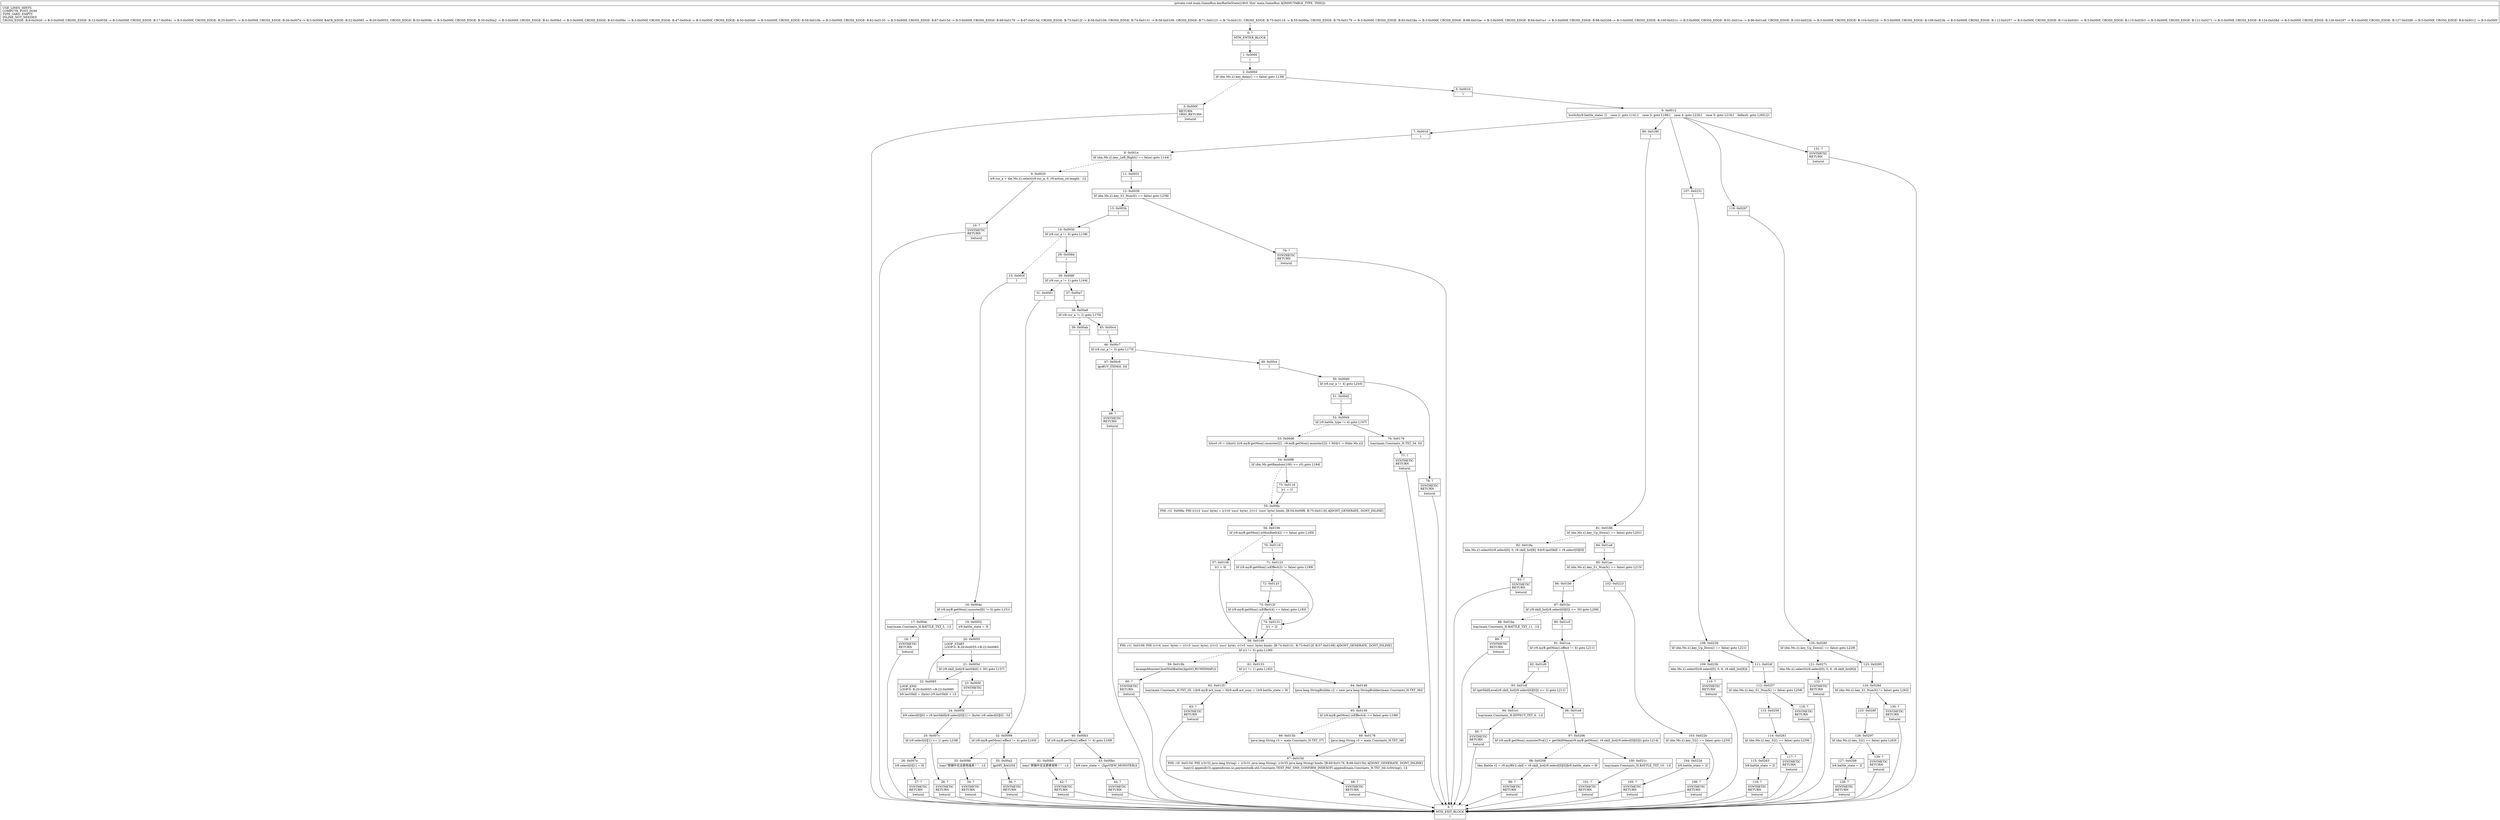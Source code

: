digraph "CFG formain.GameRun.keyBattleState()V" {
Node_0 [shape=record,label="{0\:\ ?|MTH_ENTER_BLOCK\l|l}"];
Node_1 [shape=record,label="{1\:\ 0x0000|l}"];
Node_2 [shape=record,label="{2\:\ 0x000d|lif (dm.Ms.i().key_delay() == false) goto L138l}"];
Node_3 [shape=record,label="{3\:\ 0x000f|RETURN\lORIG_RETURN\l|lreturnl}"];
Node_4 [shape=record,label="{4\:\ ?|MTH_EXIT_BLOCK\l|l}"];
Node_5 [shape=record,label="{5\:\ 0x0010|l}"];
Node_6 [shape=record,label="{6\:\ 0x0012|lswitch(r9.battle_state) \{l    case 2: goto L141;l    case 3: goto L198;l    case 4: goto L226;l    case 5: goto L218;l    default: goto L265;l\}l}"];
Node_7 [shape=record,label="{7\:\ 0x0016|l}"];
Node_8 [shape=record,label="{8\:\ 0x001e|lif (dm.Ms.i().key_Left_Right() == false) goto L144l}"];
Node_9 [shape=record,label="{9\:\ 0x0020|lr9.cur_a = dm.Ms.i().select(r9.cur_a, 0, r9.action_str.length \- 1)l}"];
Node_10 [shape=record,label="{10\:\ ?|SYNTHETIC\lRETURN\l|lreturnl}"];
Node_11 [shape=record,label="{11\:\ 0x0031|l}"];
Node_12 [shape=record,label="{12\:\ 0x0039|lif (dm.Ms.i().key_S1_Num5() == false) goto L236l}"];
Node_13 [shape=record,label="{13\:\ 0x003b|l}"];
Node_14 [shape=record,label="{14\:\ 0x003d|lif (r9.cur_a != 0) goto L158l}"];
Node_15 [shape=record,label="{15\:\ 0x003f|l}"];
Node_16 [shape=record,label="{16\:\ 0x004a|lif (r9.myB.getMon().monster[6] != 0) goto L151l}"];
Node_17 [shape=record,label="{17\:\ 0x004c|lsay(main.Constants_H.BATTLE_TXT_5, \-1)l}"];
Node_18 [shape=record,label="{18\:\ ?|SYNTHETIC\lRETURN\l|lreturnl}"];
Node_19 [shape=record,label="{19\:\ 0x0052|lr9.battle_state = 3l}"];
Node_20 [shape=record,label="{20\:\ 0x0055|LOOP_START\lLOOP:0: B:20:0x0055\-\>B:22:0x0085\l|l}"];
Node_21 [shape=record,label="{21\:\ 0x005d|lif (r9.skill_list[r9.lastSkill] \> 30) goto L157l}"];
Node_22 [shape=record,label="{22\:\ 0x0085|LOOP_END\lLOOP:0: B:20:0x0055\-\>B:22:0x0085\l|lr9.lastSkill = (byte) (r9.lastSkill + 1)l}"];
Node_23 [shape=record,label="{23\:\ 0x005f|SYNTHETIC\l|l}"];
Node_24 [shape=record,label="{24\:\ 0x005f|lr9.select[0][0] = r9.lastSkilllr9.select[0][1] = (byte) (r9.select[0][0] \- 5)l}"];
Node_25 [shape=record,label="{25\:\ 0x007c|lif (r9.select[0][1] \>= 1) goto L238l}"];
Node_26 [shape=record,label="{26\:\ 0x007e|lr9.select[0][1] = 0l}"];
Node_27 [shape=record,label="{27\:\ ?|SYNTHETIC\lRETURN\l|lreturnl}"];
Node_28 [shape=record,label="{28\:\ ?|SYNTHETIC\lRETURN\l|lreturnl}"];
Node_29 [shape=record,label="{29\:\ 0x008d|l}"];
Node_30 [shape=record,label="{30\:\ 0x008f|lif (r9.cur_a != 1) goto L164l}"];
Node_31 [shape=record,label="{31\:\ 0x0091|l}"];
Node_32 [shape=record,label="{32\:\ 0x0099|lif (r9.myB.getMon().effect != 4) goto L163l}"];
Node_33 [shape=record,label="{33\:\ 0x009b|lsay(\"禁锢中无法使用道具！\", \-1)l}"];
Node_34 [shape=record,label="{34\:\ ?|SYNTHETIC\lRETURN\l|lreturnl}"];
Node_35 [shape=record,label="{35\:\ 0x00a2|lgoMY_BAG(0)l}"];
Node_36 [shape=record,label="{36\:\ ?|SYNTHETIC\lRETURN\l|lreturnl}"];
Node_37 [shape=record,label="{37\:\ 0x00a7|l}"];
Node_38 [shape=record,label="{38\:\ 0x00a9|lif (r9.cur_a != 2) goto L170l}"];
Node_39 [shape=record,label="{39\:\ 0x00ab|l}"];
Node_40 [shape=record,label="{40\:\ 0x00b3|lif (r9.myB.getMon().effect != 4) goto L169l}"];
Node_41 [shape=record,label="{41\:\ 0x00b5|lsay(\"禁锢中无法更换宠物！\", \-1)l}"];
Node_42 [shape=record,label="{42\:\ ?|SYNTHETIC\lRETURN\l|lreturnl}"];
Node_43 [shape=record,label="{43\:\ 0x00bc|lr9.view_state = \-2lgoVIEW_MONSTER()l}"];
Node_44 [shape=record,label="{44\:\ ?|SYNTHETIC\lRETURN\l|lreturnl}"];
Node_45 [shape=record,label="{45\:\ 0x00c4|l}"];
Node_46 [shape=record,label="{46\:\ 0x00c7|lif (r9.cur_a != 3) goto L173l}"];
Node_47 [shape=record,label="{47\:\ 0x00c9|lgoBUY_ITEM(0, 0)l}"];
Node_48 [shape=record,label="{48\:\ ?|SYNTHETIC\lRETURN\l|lreturnl}"];
Node_49 [shape=record,label="{49\:\ 0x00ce|l}"];
Node_50 [shape=record,label="{50\:\ 0x00d0|lif (r9.cur_a != 4) goto L245l}"];
Node_51 [shape=record,label="{51\:\ 0x00d2|l}"];
Node_52 [shape=record,label="{52\:\ 0x00d4|lif (r9.battle_type != 4) goto L197l}"];
Node_53 [shape=record,label="{53\:\ 0x00d6|lshort r0 = (short) ((r9.myB.getMon().monster[2] \- r9.enB.getMon().monster[2]) + 60)lr1 = 0ldm.Ms.i()l}"];
Node_54 [shape=record,label="{54\:\ 0x00f8|lif (dm.Ms.getRandom(100) \>= r0) goto L184l}"];
Node_55 [shape=record,label="{55\:\ 0x00fa|PHI: r1l  0x00fa: PHI (r1v2 'succ' byte) = (r1v0 'succ' byte), (r1v1 'succ' byte) binds: [B:54:0x00f8, B:75:0x0116] A[DONT_GENERATE, DONT_INLINE]\l|l}"];
Node_56 [shape=record,label="{56\:\ 0x0106|lif (r9.myB.getMon().isMonReel(42) == false) goto L185l}"];
Node_57 [shape=record,label="{57\:\ 0x0108|lr1 = 0l}"];
Node_58 [shape=record,label="{58\:\ 0x0109|PHI: r1l  0x0109: PHI (r1v4 'succ' byte) = (r1v3 'succ' byte), (r1v2 'succ' byte), (r1v5 'succ' byte) binds: [B:74:0x0131, B:73:0x012f, B:57:0x0108] A[DONT_GENERATE, DONT_INLINE]\l|lif (r1 != 0) goto L190l}"];
Node_59 [shape=record,label="{59\:\ 0x010b|larangeMonster()lsetNullBattle()lgoGO_RUNINMAP()l}"];
Node_60 [shape=record,label="{60\:\ ?|SYNTHETIC\lRETURN\l|lreturnl}"];
Node_61 [shape=record,label="{61\:\ 0x0133|lif (r1 != 1) goto L192l}"];
Node_62 [shape=record,label="{62\:\ 0x0135|lsay(main.Constants_H.TXT_35, 1)lr9.myB.act_num = 0lr9.enB.act_num = 1lr9.battle_state = 9l}"];
Node_63 [shape=record,label="{63\:\ ?|SYNTHETIC\lRETURN\l|lreturnl}"];
Node_64 [shape=record,label="{64\:\ 0x0148|ljava.lang.StringBuilder r2 = new java.lang.StringBuilder(main.Constants_H.TXT_36)l}"];
Node_65 [shape=record,label="{65\:\ 0x0159|lif (r9.myB.getMon().isEffect(4) == false) goto L196l}"];
Node_66 [shape=record,label="{66\:\ 0x015b|ljava.lang.String r3 = main.Constants_H.TXT_37l}"];
Node_67 [shape=record,label="{67\:\ 0x015d|PHI: r3l  0x015d: PHI (r3v32 java.lang.String) = (r3v31 java.lang.String), (r3v35 java.lang.String) binds: [B:69:0x0176, B:66:0x015b] A[DONT_GENERATE, DONT_INLINE]\l|lsay(r2.append(r3).append(com.uc.paymentsdk.util.Constants.TEXT_PAY_SMS_CONFIRM_INDEXOF).append(main.Constants_H.TXT_34).toString(), 1)l}"];
Node_68 [shape=record,label="{68\:\ ?|SYNTHETIC\lRETURN\l|lreturnl}"];
Node_69 [shape=record,label="{69\:\ 0x0176|ljava.lang.String r3 = main.Constants_H.TXT_38l}"];
Node_70 [shape=record,label="{70\:\ 0x0118|l}"];
Node_71 [shape=record,label="{71\:\ 0x0123|lif (r9.myB.getMon().isEffect(3) != false) goto L189l}"];
Node_72 [shape=record,label="{72\:\ 0x0125|l}"];
Node_73 [shape=record,label="{73\:\ 0x012f|lif (r9.myB.getMon().isEffect(4) == false) goto L182l}"];
Node_74 [shape=record,label="{74\:\ 0x0131|lr1 = 2l}"];
Node_75 [shape=record,label="{75\:\ 0x0116|lr1 = 1l}"];
Node_76 [shape=record,label="{76\:\ 0x0179|lsay(main.Constants_H.TXT_34, 0)l}"];
Node_77 [shape=record,label="{77\:\ ?|SYNTHETIC\lRETURN\l|lreturnl}"];
Node_78 [shape=record,label="{78\:\ ?|SYNTHETIC\lRETURN\l|lreturnl}"];
Node_79 [shape=record,label="{79\:\ ?|SYNTHETIC\lRETURN\l|lreturnl}"];
Node_80 [shape=record,label="{80\:\ 0x0180|l}"];
Node_81 [shape=record,label="{81\:\ 0x0188|lif (dm.Ms.i().key_Up_Down() == false) goto L201l}"];
Node_82 [shape=record,label="{82\:\ 0x018a|ldm.Ms.i().selectS(r9.select[0], 0, r9.skill_list[8], 6)lr9.lastSkill = r9.select[0][0]l}"];
Node_83 [shape=record,label="{83\:\ ?|SYNTHETIC\lRETURN\l|lreturnl}"];
Node_84 [shape=record,label="{84\:\ 0x01a6|l}"];
Node_85 [shape=record,label="{85\:\ 0x01ae|lif (dm.Ms.i().key_S1_Num5() == false) goto L215l}"];
Node_86 [shape=record,label="{86\:\ 0x01b0|l}"];
Node_87 [shape=record,label="{87\:\ 0x01bc|lif (r9.skill_list[r9.select[0][0]] \<= 30) goto L206l}"];
Node_88 [shape=record,label="{88\:\ 0x01be|lsay(main.Constants_H.BATTLE_TXT_11, \-1)l}"];
Node_89 [shape=record,label="{89\:\ ?|SYNTHETIC\lRETURN\l|lreturnl}"];
Node_90 [shape=record,label="{90\:\ 0x01c5|l}"];
Node_91 [shape=record,label="{91\:\ 0x01ce|lif (r9.myB.getMon().effect != 6) goto L211l}"];
Node_92 [shape=record,label="{92\:\ 0x01d0|l}"];
Node_93 [shape=record,label="{93\:\ 0x01df|lif (getSkillLevel(r9.skill_list[r9.select[0][0]]) \<= 3) goto L211l}"];
Node_94 [shape=record,label="{94\:\ 0x01e1|lsay(main.Constants_H.EFFECT_TXT_6, \-1)l}"];
Node_95 [shape=record,label="{95\:\ ?|SYNTHETIC\lRETURN\l|lreturnl}"];
Node_96 [shape=record,label="{96\:\ 0x01e8|l}"];
Node_97 [shape=record,label="{97\:\ 0x0206|lif (r9.myB.getMon().monsterPro[1] \< getSkillMana(r9.myB.getMon(), r9.skill_list[r9.select[0][0]])) goto L214l}"];
Node_98 [shape=record,label="{98\:\ 0x0208|ldm.Battle r2 = r9.myBlr2.skill = r9.skill_list[r9.select[0][0]]lr9.battle_state = 9l}"];
Node_99 [shape=record,label="{99\:\ ?|SYNTHETIC\lRETURN\l|lreturnl}"];
Node_100 [shape=record,label="{100\:\ 0x021c|lsay(main.Constants_H.BATTLE_TXT_10, \-1)l}"];
Node_101 [shape=record,label="{101\:\ ?|SYNTHETIC\lRETURN\l|lreturnl}"];
Node_102 [shape=record,label="{102\:\ 0x0223|l}"];
Node_103 [shape=record,label="{103\:\ 0x022b|lif (dm.Ms.i().key_S2() == false) goto L255l}"];
Node_104 [shape=record,label="{104\:\ 0x022d|lr9.battle_state = 2l}"];
Node_105 [shape=record,label="{105\:\ ?|SYNTHETIC\lRETURN\l|lreturnl}"];
Node_106 [shape=record,label="{106\:\ ?|SYNTHETIC\lRETURN\l|lreturnl}"];
Node_107 [shape=record,label="{107\:\ 0x0231|l}"];
Node_108 [shape=record,label="{108\:\ 0x0239|lif (dm.Ms.i().key_Up_Down() == false) goto L221l}"];
Node_109 [shape=record,label="{109\:\ 0x023b|ldm.Ms.i().selectS(r9.select[0], 0, 6, r9.skill_list[8])l}"];
Node_110 [shape=record,label="{110\:\ ?|SYNTHETIC\lRETURN\l|lreturnl}"];
Node_111 [shape=record,label="{111\:\ 0x024f|l}"];
Node_112 [shape=record,label="{112\:\ 0x0257|lif (dm.Ms.i().key_S1_Num5() != false) goto L258l}"];
Node_113 [shape=record,label="{113\:\ 0x0259|l}"];
Node_114 [shape=record,label="{114\:\ 0x0261|lif (dm.Ms.i().key_S2() == false) goto L259l}"];
Node_115 [shape=record,label="{115\:\ 0x0263|lr9.battle_state = 2l}"];
Node_116 [shape=record,label="{116\:\ ?|SYNTHETIC\lRETURN\l|lreturnl}"];
Node_117 [shape=record,label="{117\:\ ?|SYNTHETIC\lRETURN\l|lreturnl}"];
Node_118 [shape=record,label="{118\:\ ?|SYNTHETIC\lRETURN\l|lreturnl}"];
Node_119 [shape=record,label="{119\:\ 0x0267|l}"];
Node_120 [shape=record,label="{120\:\ 0x026f|lif (dm.Ms.i().key_Up_Down() == false) goto L229l}"];
Node_121 [shape=record,label="{121\:\ 0x0271|ldm.Ms.i().selectS(r9.select[0], 0, 6, r9.skill_list[8])l}"];
Node_122 [shape=record,label="{122\:\ ?|SYNTHETIC\lRETURN\l|lreturnl}"];
Node_123 [shape=record,label="{123\:\ 0x0285|l}"];
Node_124 [shape=record,label="{124\:\ 0x028d|lif (dm.Ms.i().key_S1_Num5() != false) goto L262l}"];
Node_125 [shape=record,label="{125\:\ 0x028f|l}"];
Node_126 [shape=record,label="{126\:\ 0x0297|lif (dm.Ms.i().key_S2() == false) goto L263l}"];
Node_127 [shape=record,label="{127\:\ 0x0299|lr9.battle_state = 2l}"];
Node_128 [shape=record,label="{128\:\ ?|SYNTHETIC\lRETURN\l|lreturnl}"];
Node_129 [shape=record,label="{129\:\ ?|SYNTHETIC\lRETURN\l|lreturnl}"];
Node_130 [shape=record,label="{130\:\ ?|SYNTHETIC\lRETURN\l|lreturnl}"];
Node_131 [shape=record,label="{131\:\ ?|SYNTHETIC\lRETURN\l|lreturnl}"];
MethodNode[shape=record,label="{private void main.GameRun.keyBattleState((r9v0 'this' main.GameRun A[IMMUTABLE_TYPE, THIS]))  | USE_LINES_HINTS\lCOMPUTE_POST_DOM\lTYPE_VARS: EMPTY\lINLINE_NOT_NEEDED\lCROSS_EDGE: B:9:0x0020 \-\> B:3:0x000f, CROSS_EDGE: B:12:0x0039 \-\> B:3:0x000f, CROSS_EDGE: B:17:0x004c \-\> B:3:0x000f, CROSS_EDGE: B:25:0x007c \-\> B:3:0x000f, CROSS_EDGE: B:26:0x007e \-\> B:3:0x000f, BACK_EDGE: B:22:0x0085 \-\> B:20:0x0055, CROSS_EDGE: B:33:0x009b \-\> B:3:0x000f, CROSS_EDGE: B:35:0x00a2 \-\> B:3:0x000f, CROSS_EDGE: B:41:0x00b5 \-\> B:3:0x000f, CROSS_EDGE: B:43:0x00bc \-\> B:3:0x000f, CROSS_EDGE: B:47:0x00c9 \-\> B:3:0x000f, CROSS_EDGE: B:50:0x00d0 \-\> B:3:0x000f, CROSS_EDGE: B:59:0x010b \-\> B:3:0x000f, CROSS_EDGE: B:62:0x0135 \-\> B:3:0x000f, CROSS_EDGE: B:67:0x015d \-\> B:3:0x000f, CROSS_EDGE: B:69:0x0176 \-\> B:67:0x015d, CROSS_EDGE: B:73:0x012f \-\> B:58:0x0109, CROSS_EDGE: B:74:0x0131 \-\> B:58:0x0109, CROSS_EDGE: B:71:0x0123 \-\> B:74:0x0131, CROSS_EDGE: B:75:0x0116 \-\> B:55:0x00fa, CROSS_EDGE: B:76:0x0179 \-\> B:3:0x000f, CROSS_EDGE: B:82:0x018a \-\> B:3:0x000f, CROSS_EDGE: B:88:0x01be \-\> B:3:0x000f, CROSS_EDGE: B:94:0x01e1 \-\> B:3:0x000f, CROSS_EDGE: B:98:0x0208 \-\> B:3:0x000f, CROSS_EDGE: B:100:0x021c \-\> B:3:0x000f, CROSS_EDGE: B:91:0x01ce \-\> B:96:0x01e8, CROSS_EDGE: B:103:0x022b \-\> B:3:0x000f, CROSS_EDGE: B:104:0x022d \-\> B:3:0x000f, CROSS_EDGE: B:109:0x023b \-\> B:3:0x000f, CROSS_EDGE: B:112:0x0257 \-\> B:3:0x000f, CROSS_EDGE: B:114:0x0261 \-\> B:3:0x000f, CROSS_EDGE: B:115:0x0263 \-\> B:3:0x000f, CROSS_EDGE: B:121:0x0271 \-\> B:3:0x000f, CROSS_EDGE: B:124:0x028d \-\> B:3:0x000f, CROSS_EDGE: B:126:0x0297 \-\> B:3:0x000f, CROSS_EDGE: B:127:0x0299 \-\> B:3:0x000f, CROSS_EDGE: B:6:0x0012 \-\> B:3:0x000f\l}"];
MethodNode -> Node_0;
Node_0 -> Node_1;
Node_1 -> Node_2;
Node_2 -> Node_3[style=dashed];
Node_2 -> Node_5;
Node_3 -> Node_4;
Node_5 -> Node_6;
Node_6 -> Node_7;
Node_6 -> Node_80;
Node_6 -> Node_107;
Node_6 -> Node_119;
Node_6 -> Node_131;
Node_7 -> Node_8;
Node_8 -> Node_9[style=dashed];
Node_8 -> Node_11;
Node_9 -> Node_10;
Node_10 -> Node_4;
Node_11 -> Node_12;
Node_12 -> Node_13[style=dashed];
Node_12 -> Node_79;
Node_13 -> Node_14;
Node_14 -> Node_15[style=dashed];
Node_14 -> Node_29;
Node_15 -> Node_16;
Node_16 -> Node_17[style=dashed];
Node_16 -> Node_19;
Node_17 -> Node_18;
Node_18 -> Node_4;
Node_19 -> Node_20;
Node_20 -> Node_21;
Node_21 -> Node_22;
Node_21 -> Node_23[style=dashed];
Node_22 -> Node_20;
Node_23 -> Node_24;
Node_24 -> Node_25;
Node_25 -> Node_26[style=dashed];
Node_25 -> Node_28;
Node_26 -> Node_27;
Node_27 -> Node_4;
Node_28 -> Node_4;
Node_29 -> Node_30;
Node_30 -> Node_31[style=dashed];
Node_30 -> Node_37;
Node_31 -> Node_32;
Node_32 -> Node_33[style=dashed];
Node_32 -> Node_35;
Node_33 -> Node_34;
Node_34 -> Node_4;
Node_35 -> Node_36;
Node_36 -> Node_4;
Node_37 -> Node_38;
Node_38 -> Node_39[style=dashed];
Node_38 -> Node_45;
Node_39 -> Node_40;
Node_40 -> Node_41[style=dashed];
Node_40 -> Node_43;
Node_41 -> Node_42;
Node_42 -> Node_4;
Node_43 -> Node_44;
Node_44 -> Node_4;
Node_45 -> Node_46;
Node_46 -> Node_47[style=dashed];
Node_46 -> Node_49;
Node_47 -> Node_48;
Node_48 -> Node_4;
Node_49 -> Node_50;
Node_50 -> Node_51[style=dashed];
Node_50 -> Node_78;
Node_51 -> Node_52;
Node_52 -> Node_53[style=dashed];
Node_52 -> Node_76;
Node_53 -> Node_54;
Node_54 -> Node_55[style=dashed];
Node_54 -> Node_75;
Node_55 -> Node_56;
Node_56 -> Node_57[style=dashed];
Node_56 -> Node_70;
Node_57 -> Node_58;
Node_58 -> Node_59[style=dashed];
Node_58 -> Node_61;
Node_59 -> Node_60;
Node_60 -> Node_4;
Node_61 -> Node_62[style=dashed];
Node_61 -> Node_64;
Node_62 -> Node_63;
Node_63 -> Node_4;
Node_64 -> Node_65;
Node_65 -> Node_66[style=dashed];
Node_65 -> Node_69;
Node_66 -> Node_67;
Node_67 -> Node_68;
Node_68 -> Node_4;
Node_69 -> Node_67;
Node_70 -> Node_71;
Node_71 -> Node_72[style=dashed];
Node_71 -> Node_74;
Node_72 -> Node_73;
Node_73 -> Node_58;
Node_73 -> Node_74[style=dashed];
Node_74 -> Node_58;
Node_75 -> Node_55;
Node_76 -> Node_77;
Node_77 -> Node_4;
Node_78 -> Node_4;
Node_79 -> Node_4;
Node_80 -> Node_81;
Node_81 -> Node_82[style=dashed];
Node_81 -> Node_84;
Node_82 -> Node_83;
Node_83 -> Node_4;
Node_84 -> Node_85;
Node_85 -> Node_86[style=dashed];
Node_85 -> Node_102;
Node_86 -> Node_87;
Node_87 -> Node_88[style=dashed];
Node_87 -> Node_90;
Node_88 -> Node_89;
Node_89 -> Node_4;
Node_90 -> Node_91;
Node_91 -> Node_92[style=dashed];
Node_91 -> Node_96;
Node_92 -> Node_93;
Node_93 -> Node_94[style=dashed];
Node_93 -> Node_96;
Node_94 -> Node_95;
Node_95 -> Node_4;
Node_96 -> Node_97;
Node_97 -> Node_98[style=dashed];
Node_97 -> Node_100;
Node_98 -> Node_99;
Node_99 -> Node_4;
Node_100 -> Node_101;
Node_101 -> Node_4;
Node_102 -> Node_103;
Node_103 -> Node_104[style=dashed];
Node_103 -> Node_106;
Node_104 -> Node_105;
Node_105 -> Node_4;
Node_106 -> Node_4;
Node_107 -> Node_108;
Node_108 -> Node_109[style=dashed];
Node_108 -> Node_111;
Node_109 -> Node_110;
Node_110 -> Node_4;
Node_111 -> Node_112;
Node_112 -> Node_113[style=dashed];
Node_112 -> Node_118;
Node_113 -> Node_114;
Node_114 -> Node_115[style=dashed];
Node_114 -> Node_117;
Node_115 -> Node_116;
Node_116 -> Node_4;
Node_117 -> Node_4;
Node_118 -> Node_4;
Node_119 -> Node_120;
Node_120 -> Node_121[style=dashed];
Node_120 -> Node_123;
Node_121 -> Node_122;
Node_122 -> Node_4;
Node_123 -> Node_124;
Node_124 -> Node_125[style=dashed];
Node_124 -> Node_130;
Node_125 -> Node_126;
Node_126 -> Node_127[style=dashed];
Node_126 -> Node_129;
Node_127 -> Node_128;
Node_128 -> Node_4;
Node_129 -> Node_4;
Node_130 -> Node_4;
Node_131 -> Node_4;
}

